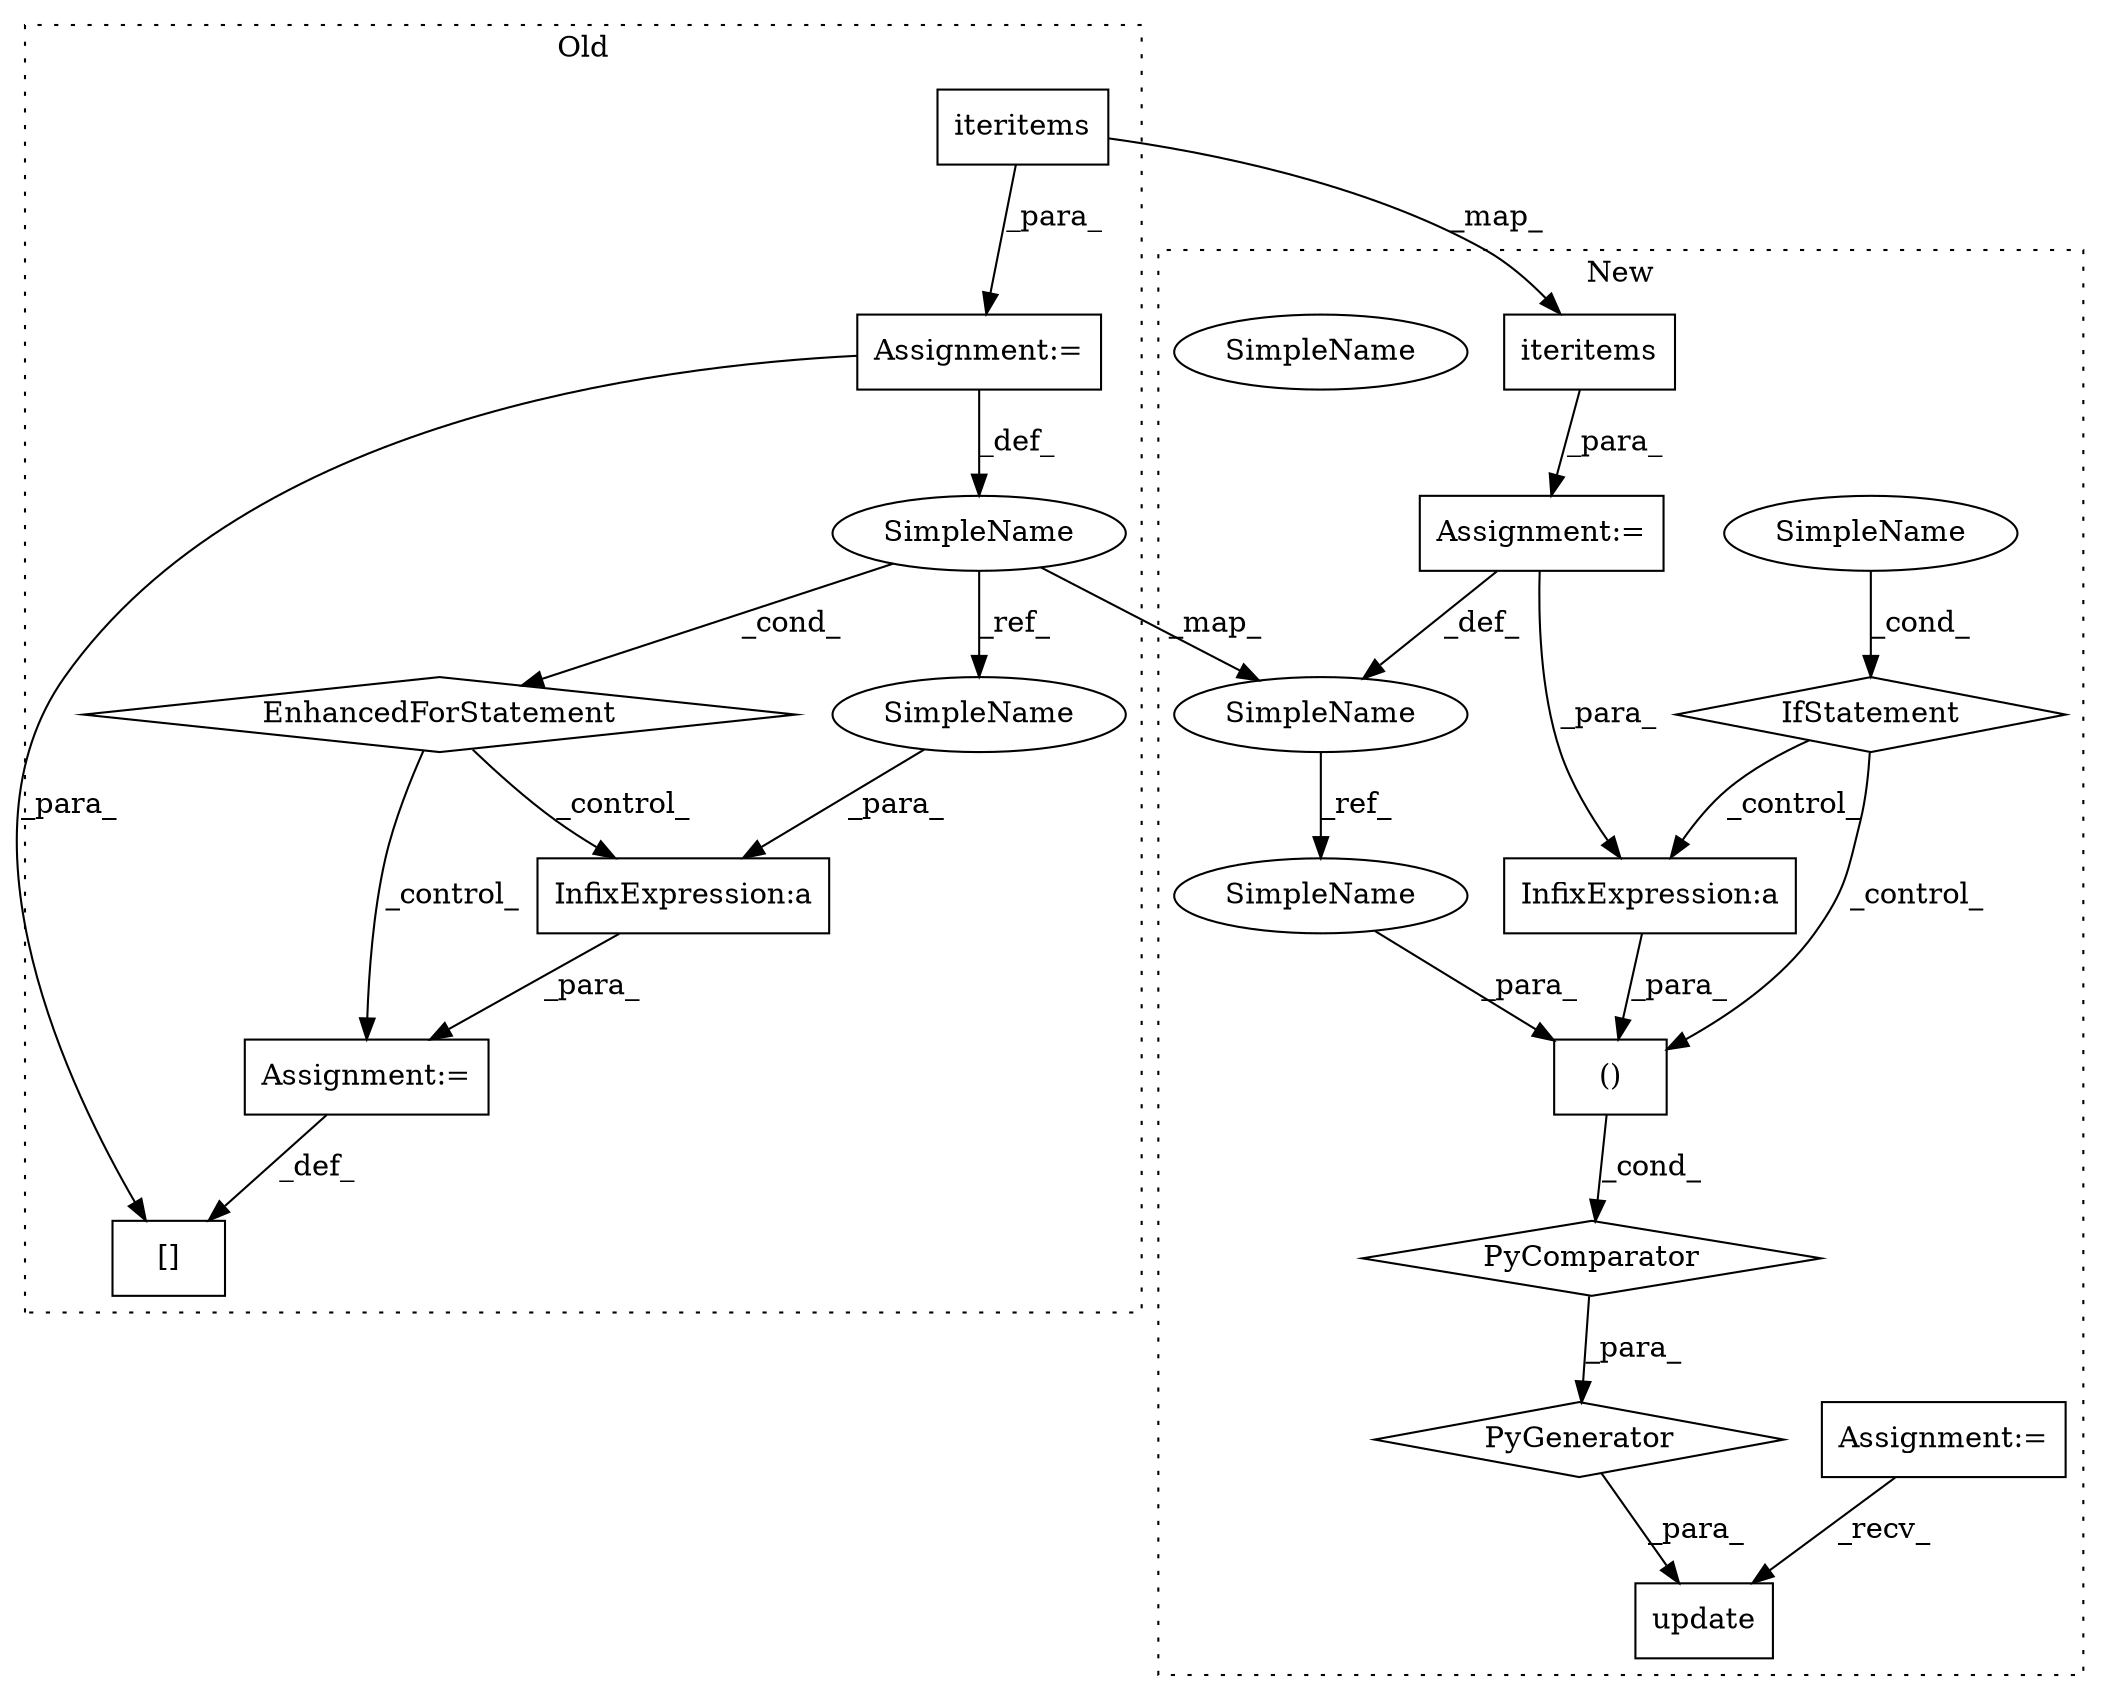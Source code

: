 digraph G {
subgraph cluster0 {
1 [label="iteritems" a="32" s="13439,13453" l="10,1" shape="box"];
4 [label="Assignment:=" a="7" s="13358,13454" l="71,2" shape="box"];
5 [label="EnhancedForStatement" a="70" s="13358,13454" l="71,2" shape="diamond"];
7 [label="Assignment:=" a="7" s="13475" l="1" shape="box"];
9 [label="[]" a="2" s="13466,13474" l="5,1" shape="box"];
16 [label="InfixExpression:a" a="27" s="13480" l="3" shape="box"];
17 [label="SimpleName" a="42" s="13433" l="3" shape="ellipse"];
21 [label="SimpleName" a="42" s="13477" l="3" shape="ellipse"];
label = "Old";
style="dotted";
}
subgraph cluster1 {
2 [label="iteritems" a="32" s="13816,13830" l="10,1" shape="box"];
3 [label="Assignment:=" a="7" s="13809" l="31" shape="box"];
6 [label="PyComparator" a="113" s="13809" l="31" shape="diamond"];
8 [label="()" a="106" s="13707" l="25" shape="box"];
10 [label="SimpleName" a="42" s="13835" l="5" shape="ellipse"];
11 [label="IfStatement" a="25" s="13809" l="31" shape="diamond"];
12 [label="update" a="32" s="13677,13853" l="7,-10" shape="box"];
13 [label="PyGenerator" a="107" s="13707" l="146" shape="diamond"];
14 [label="Assignment:=" a="7" s="13629" l="4" shape="box"];
15 [label="InfixExpression:a" a="27" s="13723" l="3" shape="box"];
18 [label="SimpleName" a="42" s="13800" l="1" shape="ellipse"];
19 [label="SimpleName" a="42" s="13707" l="1" shape="ellipse"];
20 [label="SimpleName" a="42" s="13835" l="5" shape="ellipse"];
label = "New";
style="dotted";
}
1 -> 2 [label="_map_"];
1 -> 4 [label="_para_"];
2 -> 3 [label="_para_"];
3 -> 18 [label="_def_"];
3 -> 15 [label="_para_"];
4 -> 17 [label="_def_"];
4 -> 9 [label="_para_"];
5 -> 16 [label="_control_"];
5 -> 7 [label="_control_"];
6 -> 13 [label="_para_"];
7 -> 9 [label="_def_"];
8 -> 6 [label="_cond_"];
11 -> 15 [label="_control_"];
11 -> 8 [label="_control_"];
13 -> 12 [label="_para_"];
14 -> 12 [label="_recv_"];
15 -> 8 [label="_para_"];
16 -> 7 [label="_para_"];
17 -> 5 [label="_cond_"];
17 -> 18 [label="_map_"];
17 -> 21 [label="_ref_"];
18 -> 19 [label="_ref_"];
19 -> 8 [label="_para_"];
20 -> 11 [label="_cond_"];
21 -> 16 [label="_para_"];
}